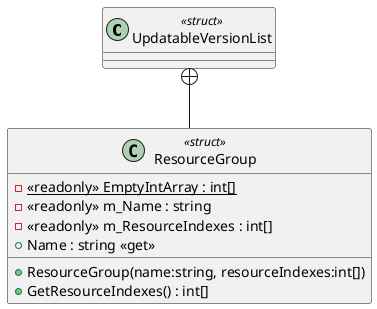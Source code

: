 @startuml
class UpdatableVersionList <<struct>> {
}
class ResourceGroup <<struct>> {
    - {static} <<readonly>> EmptyIntArray : int[]
    - <<readonly>> m_Name : string
    - <<readonly>> m_ResourceIndexes : int[]
    + ResourceGroup(name:string, resourceIndexes:int[])
    + Name : string <<get>>
    + GetResourceIndexes() : int[]
}
UpdatableVersionList +-- ResourceGroup
@enduml
